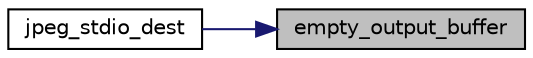 digraph "empty_output_buffer"
{
 // LATEX_PDF_SIZE
  bgcolor="transparent";
  edge [fontname="Helvetica",fontsize="10",labelfontname="Helvetica",labelfontsize="10"];
  node [fontname="Helvetica",fontsize="10",shape=record];
  rankdir="RL";
  Node4 [label="empty_output_buffer",height=0.2,width=0.4,color="black", fillcolor="grey75", style="filled", fontcolor="black",tooltip=" "];
  Node4 -> Node5 [dir="back",color="midnightblue",fontsize="10",style="solid"];
  Node5 [label="jpeg_stdio_dest",height=0.2,width=0.4,color="black",URL="$jdatadst_8c.html#ac810ca7052903762b138fb7b0084270d",tooltip=" "];
}

